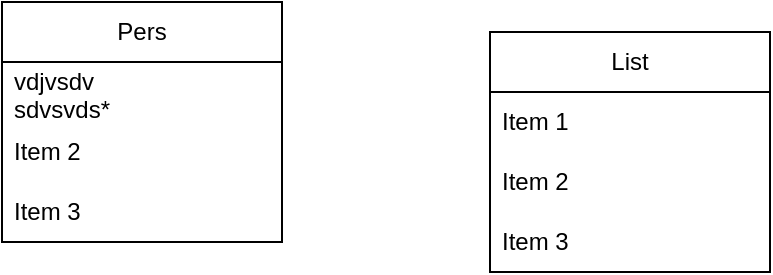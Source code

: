 <mxfile version="22.0.5" type="github">
  <diagram name="Page-1" id="UFJu97HvRUOwNE9ePPy3">
    <mxGraphModel dx="880" dy="480" grid="1" gridSize="10" guides="1" tooltips="1" connect="1" arrows="1" fold="1" page="1" pageScale="1" pageWidth="827" pageHeight="1169" math="0" shadow="0">
      <root>
        <mxCell id="0" />
        <mxCell id="1" parent="0" />
        <mxCell id="J501dMw7pWe0rvSiqkgO-1" value="Pers" style="swimlane;fontStyle=0;childLayout=stackLayout;horizontal=1;startSize=30;horizontalStack=0;resizeParent=1;resizeParentMax=0;resizeLast=0;collapsible=1;marginBottom=0;whiteSpace=wrap;html=1;" parent="1" vertex="1">
          <mxGeometry x="100" y="100" width="140" height="120" as="geometry" />
        </mxCell>
        <mxCell id="J501dMw7pWe0rvSiqkgO-2" value="&lt;div&gt;vdjvsdv&lt;/div&gt;&lt;div&gt;sdvsvds*&lt;br&gt;&lt;/div&gt;" style="text;strokeColor=none;fillColor=none;align=left;verticalAlign=middle;spacingLeft=4;spacingRight=4;overflow=hidden;points=[[0,0.5],[1,0.5]];portConstraint=eastwest;rotatable=0;whiteSpace=wrap;html=1;" parent="J501dMw7pWe0rvSiqkgO-1" vertex="1">
          <mxGeometry y="30" width="140" height="30" as="geometry" />
        </mxCell>
        <mxCell id="J501dMw7pWe0rvSiqkgO-3" value="Item 2" style="text;strokeColor=none;fillColor=none;align=left;verticalAlign=middle;spacingLeft=4;spacingRight=4;overflow=hidden;points=[[0,0.5],[1,0.5]];portConstraint=eastwest;rotatable=0;whiteSpace=wrap;html=1;" parent="J501dMw7pWe0rvSiqkgO-1" vertex="1">
          <mxGeometry y="60" width="140" height="30" as="geometry" />
        </mxCell>
        <mxCell id="J501dMw7pWe0rvSiqkgO-4" value="Item 3" style="text;strokeColor=none;fillColor=none;align=left;verticalAlign=middle;spacingLeft=4;spacingRight=4;overflow=hidden;points=[[0,0.5],[1,0.5]];portConstraint=eastwest;rotatable=0;whiteSpace=wrap;html=1;" parent="J501dMw7pWe0rvSiqkgO-1" vertex="1">
          <mxGeometry y="90" width="140" height="30" as="geometry" />
        </mxCell>
        <mxCell id="YePCgza7I4EGfurpcm7z-1" value="List" style="swimlane;fontStyle=0;childLayout=stackLayout;horizontal=1;startSize=30;horizontalStack=0;resizeParent=1;resizeParentMax=0;resizeLast=0;collapsible=1;marginBottom=0;whiteSpace=wrap;html=1;" vertex="1" parent="1">
          <mxGeometry x="344" y="115" width="140" height="120" as="geometry" />
        </mxCell>
        <mxCell id="YePCgza7I4EGfurpcm7z-2" value="Item 1" style="text;strokeColor=none;fillColor=none;align=left;verticalAlign=middle;spacingLeft=4;spacingRight=4;overflow=hidden;points=[[0,0.5],[1,0.5]];portConstraint=eastwest;rotatable=0;whiteSpace=wrap;html=1;" vertex="1" parent="YePCgza7I4EGfurpcm7z-1">
          <mxGeometry y="30" width="140" height="30" as="geometry" />
        </mxCell>
        <mxCell id="YePCgza7I4EGfurpcm7z-3" value="Item 2" style="text;strokeColor=none;fillColor=none;align=left;verticalAlign=middle;spacingLeft=4;spacingRight=4;overflow=hidden;points=[[0,0.5],[1,0.5]];portConstraint=eastwest;rotatable=0;whiteSpace=wrap;html=1;" vertex="1" parent="YePCgza7I4EGfurpcm7z-1">
          <mxGeometry y="60" width="140" height="30" as="geometry" />
        </mxCell>
        <mxCell id="YePCgza7I4EGfurpcm7z-4" value="Item 3" style="text;strokeColor=none;fillColor=none;align=left;verticalAlign=middle;spacingLeft=4;spacingRight=4;overflow=hidden;points=[[0,0.5],[1,0.5]];portConstraint=eastwest;rotatable=0;whiteSpace=wrap;html=1;" vertex="1" parent="YePCgza7I4EGfurpcm7z-1">
          <mxGeometry y="90" width="140" height="30" as="geometry" />
        </mxCell>
      </root>
    </mxGraphModel>
  </diagram>
</mxfile>
